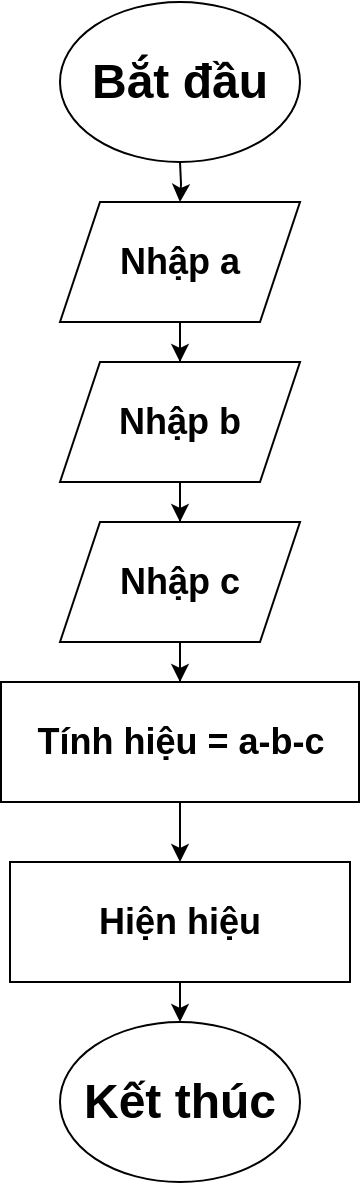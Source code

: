 <mxfile version="15.5.9" type="github"><diagram id="vzxQXJmtGSJjTcgBd1m6" name="Page-1"><mxGraphModel dx="868" dy="460" grid="1" gridSize="10" guides="1" tooltips="1" connect="1" arrows="1" fold="1" page="1" pageScale="1" pageWidth="827" pageHeight="1169" math="0" shadow="0"><root><mxCell id="0"/><mxCell id="1" parent="0"/><mxCell id="yYTdQVwx7Vh4LgS7YGCu-1" value="&lt;h1&gt;Bắt đầu&lt;/h1&gt;" style="ellipse;whiteSpace=wrap;html=1;" parent="1" vertex="1"><mxGeometry x="354" y="20" width="120" height="80" as="geometry"/></mxCell><mxCell id="yYTdQVwx7Vh4LgS7YGCu-3" value="" style="endArrow=classic;html=1;rounded=0;fontFamily=Helvetica;edgeStyle=orthogonalEdgeStyle;" parent="1" target="yYTdQVwx7Vh4LgS7YGCu-4" edge="1"><mxGeometry width="50" height="50" relative="1" as="geometry"><mxPoint x="414" y="100" as="sourcePoint"/><mxPoint x="414" y="140" as="targetPoint"/></mxGeometry></mxCell><mxCell id="yYTdQVwx7Vh4LgS7YGCu-5" style="edgeStyle=orthogonalEdgeStyle;rounded=0;orthogonalLoop=1;jettySize=auto;html=1;exitX=0.5;exitY=1;exitDx=0;exitDy=0;fontFamily=Helvetica;" parent="1" source="yYTdQVwx7Vh4LgS7YGCu-4" target="yYTdQVwx7Vh4LgS7YGCu-6" edge="1"><mxGeometry relative="1" as="geometry"><mxPoint x="414" y="240" as="targetPoint"/></mxGeometry></mxCell><mxCell id="yYTdQVwx7Vh4LgS7YGCu-4" value="&lt;h2&gt;Nhập a&lt;/h2&gt;" style="shape=parallelogram;perimeter=parallelogramPerimeter;whiteSpace=wrap;html=1;fixedSize=1;fontFamily=Helvetica;" parent="1" vertex="1"><mxGeometry x="354" y="120" width="120" height="60" as="geometry"/></mxCell><mxCell id="yYTdQVwx7Vh4LgS7YGCu-7" style="edgeStyle=orthogonalEdgeStyle;rounded=0;orthogonalLoop=1;jettySize=auto;html=1;exitX=0.5;exitY=1;exitDx=0;exitDy=0;fontFamily=Helvetica;" parent="1" source="yYTdQVwx7Vh4LgS7YGCu-6" target="yYTdQVwx7Vh4LgS7YGCu-8" edge="1"><mxGeometry relative="1" as="geometry"><mxPoint x="414" y="340" as="targetPoint"/></mxGeometry></mxCell><mxCell id="yYTdQVwx7Vh4LgS7YGCu-6" value="&lt;h2&gt;Nhập b&lt;/h2&gt;" style="shape=parallelogram;perimeter=parallelogramPerimeter;whiteSpace=wrap;html=1;fixedSize=1;fontFamily=Helvetica;" parent="1" vertex="1"><mxGeometry x="354" y="200" width="120" height="60" as="geometry"/></mxCell><mxCell id="yYTdQVwx7Vh4LgS7YGCu-9" style="edgeStyle=orthogonalEdgeStyle;rounded=0;orthogonalLoop=1;jettySize=auto;html=1;exitX=0.5;exitY=1;exitDx=0;exitDy=0;fontFamily=Helvetica;" parent="1" source="yYTdQVwx7Vh4LgS7YGCu-8" target="yYTdQVwx7Vh4LgS7YGCu-10" edge="1"><mxGeometry relative="1" as="geometry"><mxPoint x="414" y="450" as="targetPoint"/></mxGeometry></mxCell><mxCell id="yYTdQVwx7Vh4LgS7YGCu-8" value="&lt;h2&gt;Nhập c&lt;/h2&gt;" style="shape=parallelogram;perimeter=parallelogramPerimeter;whiteSpace=wrap;html=1;fixedSize=1;fontFamily=Helvetica;" parent="1" vertex="1"><mxGeometry x="354" y="280" width="120" height="60" as="geometry"/></mxCell><mxCell id="yYTdQVwx7Vh4LgS7YGCu-11" style="edgeStyle=orthogonalEdgeStyle;rounded=0;orthogonalLoop=1;jettySize=auto;html=1;exitX=0.5;exitY=1;exitDx=0;exitDy=0;fontFamily=Helvetica;" parent="1" source="yYTdQVwx7Vh4LgS7YGCu-10" target="dY_ONfPkluOauGRZH5zK-1" edge="1"><mxGeometry relative="1" as="geometry"><mxPoint x="414" y="450" as="targetPoint"/></mxGeometry></mxCell><mxCell id="yYTdQVwx7Vh4LgS7YGCu-10" value="&lt;h2&gt;Tính hiệu = a-b-c&lt;/h2&gt;" style="rounded=0;whiteSpace=wrap;html=1;fontFamily=Helvetica;" parent="1" vertex="1"><mxGeometry x="324.5" y="360" width="179" height="60" as="geometry"/></mxCell><mxCell id="yYTdQVwx7Vh4LgS7YGCu-12" value="&lt;h1&gt;Kết thúc&lt;/h1&gt;" style="ellipse;whiteSpace=wrap;html=1;fontFamily=Helvetica;" parent="1" vertex="1"><mxGeometry x="354" y="530" width="120" height="80" as="geometry"/></mxCell><mxCell id="dY_ONfPkluOauGRZH5zK-2" style="edgeStyle=orthogonalEdgeStyle;rounded=0;orthogonalLoop=1;jettySize=auto;html=1;exitX=0.5;exitY=1;exitDx=0;exitDy=0;entryX=0.5;entryY=0;entryDx=0;entryDy=0;fontFamily=Helvetica;" parent="1" source="dY_ONfPkluOauGRZH5zK-1" target="yYTdQVwx7Vh4LgS7YGCu-12" edge="1"><mxGeometry relative="1" as="geometry"/></mxCell><mxCell id="dY_ONfPkluOauGRZH5zK-1" value="&lt;h2&gt;Hiện hiệu&lt;/h2&gt;" style="rounded=0;whiteSpace=wrap;html=1;fontFamily=Helvetica;" parent="1" vertex="1"><mxGeometry x="329" y="450" width="170" height="60" as="geometry"/></mxCell></root></mxGraphModel></diagram></mxfile>